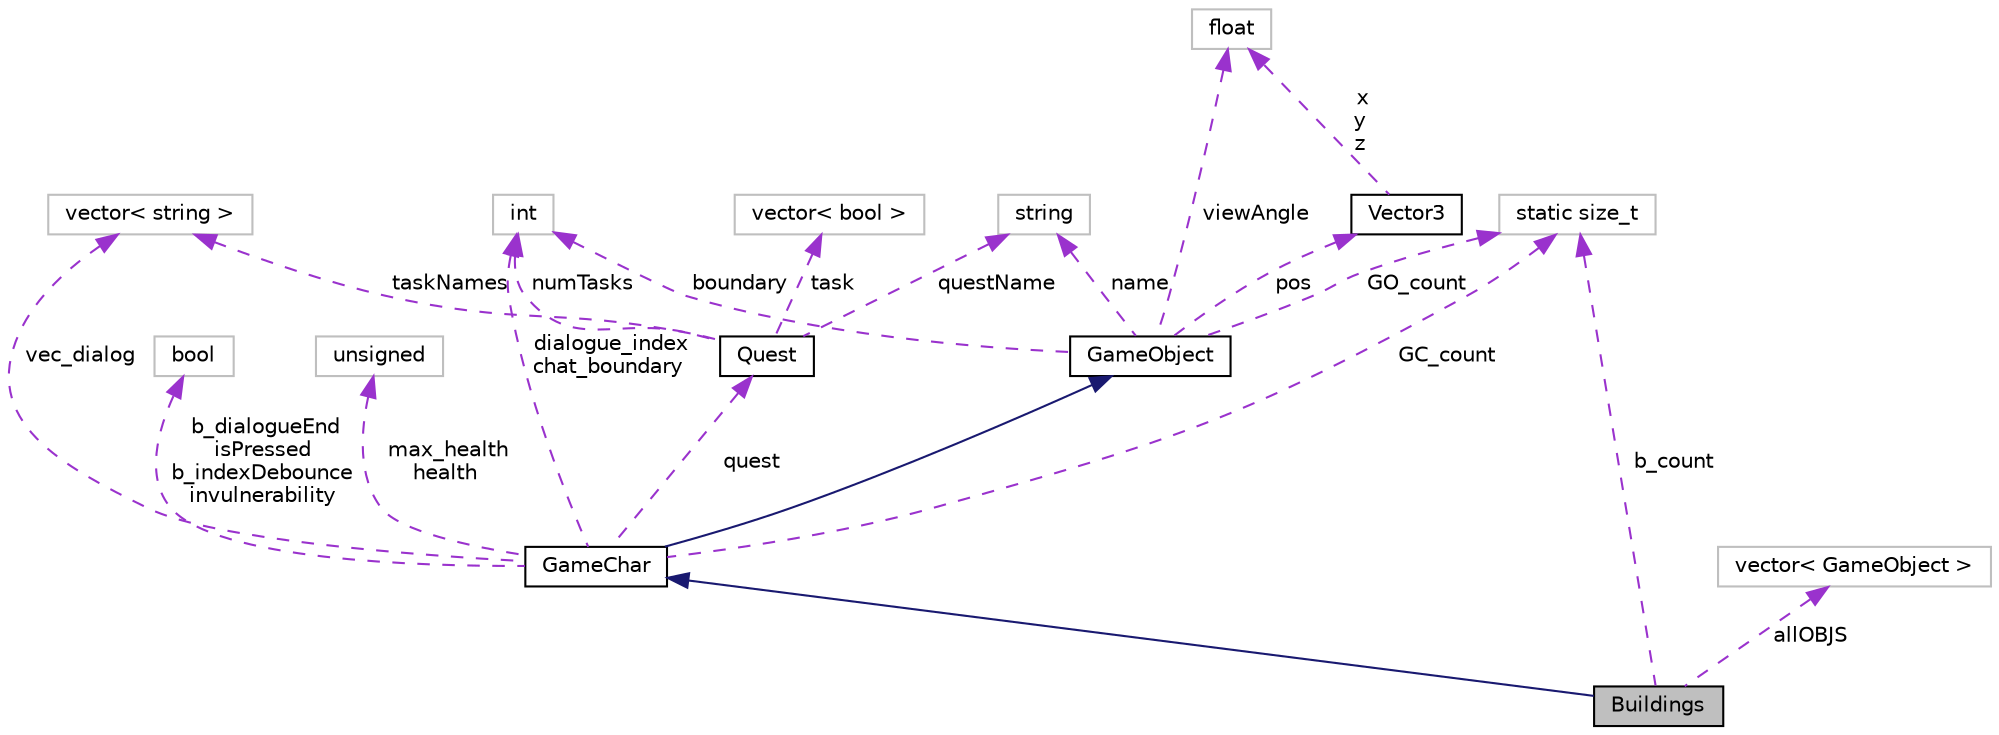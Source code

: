digraph "Buildings"
{
  bgcolor="transparent";
  edge [fontname="Helvetica",fontsize="10",labelfontname="Helvetica",labelfontsize="10"];
  node [fontname="Helvetica",fontsize="10",shape=record];
  Node1 [label="Buildings",height=0.2,width=0.4,color="black", fillcolor="grey75", style="filled", fontcolor="black"];
  Node2 -> Node1 [dir="back",color="midnightblue",fontsize="10",style="solid",fontname="Helvetica"];
  Node2 [label="GameChar",height=0.2,width=0.4,color="black",URL="$classGameChar.html",tooltip="Class for GameChar (Inheriting from GameObject) /*. "];
  Node3 -> Node2 [dir="back",color="midnightblue",fontsize="10",style="solid",fontname="Helvetica"];
  Node3 [label="GameObject",height=0.2,width=0.4,color="black",URL="$classGameObject.html",tooltip="Class for GameObject /*. "];
  Node4 -> Node3 [dir="back",color="darkorchid3",fontsize="10",style="dashed",label=" viewAngle" ,fontname="Helvetica"];
  Node4 [label="float",height=0.2,width=0.4,color="grey75"];
  Node5 -> Node3 [dir="back",color="darkorchid3",fontsize="10",style="dashed",label=" pos" ,fontname="Helvetica"];
  Node5 [label="Vector3",height=0.2,width=0.4,color="black",URL="$structVector3.html",tooltip="Defines a 3D vector and its methods. "];
  Node4 -> Node5 [dir="back",color="darkorchid3",fontsize="10",style="dashed",label=" x\ny\nz" ,fontname="Helvetica"];
  Node6 -> Node3 [dir="back",color="darkorchid3",fontsize="10",style="dashed",label=" boundary" ,fontname="Helvetica"];
  Node6 [label="int",height=0.2,width=0.4,color="grey75"];
  Node7 -> Node3 [dir="back",color="darkorchid3",fontsize="10",style="dashed",label=" name" ,fontname="Helvetica"];
  Node7 [label="string",height=0.2,width=0.4,color="grey75"];
  Node8 -> Node3 [dir="back",color="darkorchid3",fontsize="10",style="dashed",label=" GO_count" ,fontname="Helvetica"];
  Node8 [label="static size_t",height=0.2,width=0.4,color="grey75"];
  Node6 -> Node2 [dir="back",color="darkorchid3",fontsize="10",style="dashed",label=" dialogue_index\nchat_boundary" ,fontname="Helvetica"];
  Node9 -> Node2 [dir="back",color="darkorchid3",fontsize="10",style="dashed",label=" vec_dialog" ,fontname="Helvetica"];
  Node9 [label="vector\< string \>",height=0.2,width=0.4,color="grey75"];
  Node10 -> Node2 [dir="back",color="darkorchid3",fontsize="10",style="dashed",label=" b_dialogueEnd\nisPressed\nb_indexDebounce\ninvulnerability" ,fontname="Helvetica"];
  Node10 [label="bool",height=0.2,width=0.4,color="grey75"];
  Node11 -> Node2 [dir="back",color="darkorchid3",fontsize="10",style="dashed",label=" max_health\nhealth" ,fontname="Helvetica"];
  Node11 [label="unsigned",height=0.2,width=0.4,color="grey75"];
  Node8 -> Node2 [dir="back",color="darkorchid3",fontsize="10",style="dashed",label=" GC_count" ,fontname="Helvetica"];
  Node12 -> Node2 [dir="back",color="darkorchid3",fontsize="10",style="dashed",label=" quest" ,fontname="Helvetica"];
  Node12 [label="Quest",height=0.2,width=0.4,color="black",URL="$classQuest.html",tooltip="Class for Quests /*. "];
  Node6 -> Node12 [dir="back",color="darkorchid3",fontsize="10",style="dashed",label=" numTasks" ,fontname="Helvetica"];
  Node7 -> Node12 [dir="back",color="darkorchid3",fontsize="10",style="dashed",label=" questName" ,fontname="Helvetica"];
  Node9 -> Node12 [dir="back",color="darkorchid3",fontsize="10",style="dashed",label=" taskNames" ,fontname="Helvetica"];
  Node13 -> Node12 [dir="back",color="darkorchid3",fontsize="10",style="dashed",label=" task" ,fontname="Helvetica"];
  Node13 [label="vector\< bool \>",height=0.2,width=0.4,color="grey75"];
  Node14 -> Node1 [dir="back",color="darkorchid3",fontsize="10",style="dashed",label=" allOBJS" ,fontname="Helvetica"];
  Node14 [label="vector\< GameObject \>",height=0.2,width=0.4,color="grey75"];
  Node8 -> Node1 [dir="back",color="darkorchid3",fontsize="10",style="dashed",label=" b_count" ,fontname="Helvetica"];
}
